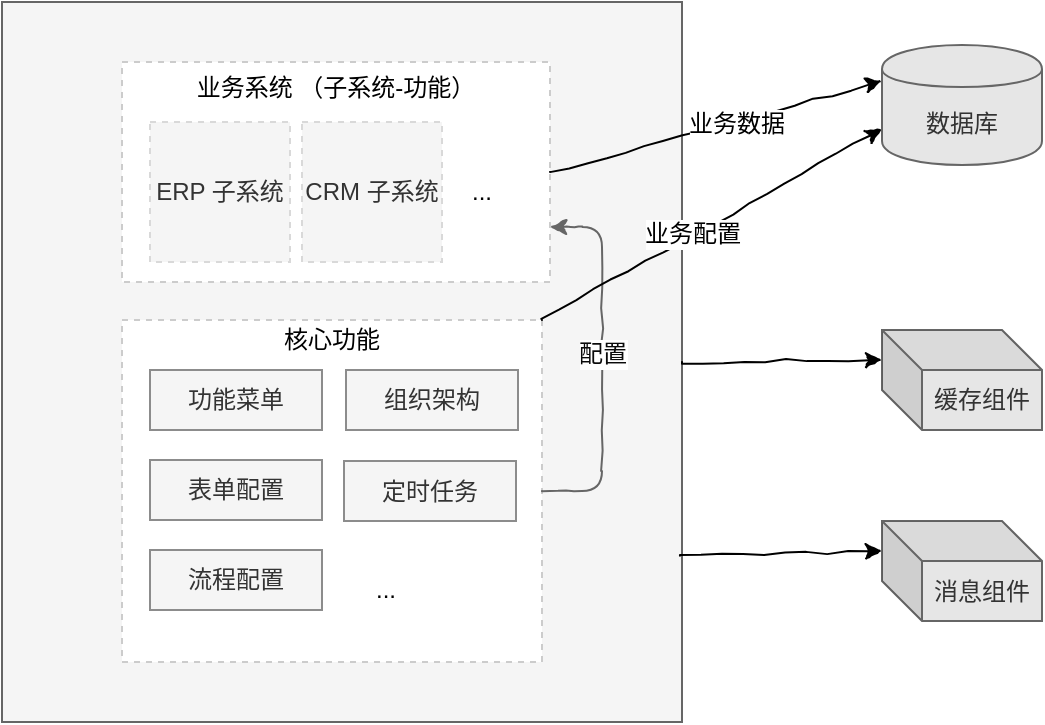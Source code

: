 <mxfile version="12.9.3" type="github">
  <diagram id="brTCYtf2TPWAmigMn0IH" name="第 1 页">
    <mxGraphModel dx="1432" dy="762" grid="1" gridSize="10" guides="1" tooltips="1" connect="1" arrows="1" fold="1" page="1" pageScale="1" pageWidth="827" pageHeight="1169" math="0" shadow="0">
      <root>
        <mxCell id="0" />
        <mxCell id="1" parent="0" />
        <mxCell id="SQgpO2C7iJvkAOr_sDY4-64" value="" style="group;dashed=1;strokeColor=none;" vertex="1" connectable="0" parent="1">
          <mxGeometry x="149" y="40" width="520" height="360" as="geometry" />
        </mxCell>
        <mxCell id="SQgpO2C7iJvkAOr_sDY4-25" value="&lt;br&gt;&lt;br&gt;&lt;br&gt;" style="whiteSpace=wrap;html=1;fillColor=#f5f5f5;strokeColor=#666666;fontColor=#333333;" vertex="1" parent="SQgpO2C7iJvkAOr_sDY4-64">
          <mxGeometry width="340" height="360" as="geometry" />
        </mxCell>
        <mxCell id="SQgpO2C7iJvkAOr_sDY4-19" value="&lt;br&gt;&lt;br&gt;&lt;br&gt;" style="whiteSpace=wrap;html=1;dashed=1;strokeColor=#CCCCCC;" vertex="1" parent="SQgpO2C7iJvkAOr_sDY4-64">
          <mxGeometry x="60" y="159" width="210" height="171" as="geometry" />
        </mxCell>
        <mxCell id="SQgpO2C7iJvkAOr_sDY4-8" value="数据库" style="shape=cylinder;whiteSpace=wrap;html=1;boundedLbl=1;backgroundOutline=1;fillColor=#E6E6E6;strokeColor=#666666;fontColor=#333333;" vertex="1" parent="SQgpO2C7iJvkAOr_sDY4-64">
          <mxGeometry x="440" y="21.5" width="80" height="60" as="geometry" />
        </mxCell>
        <mxCell id="SQgpO2C7iJvkAOr_sDY4-20" value="功能菜单" style="rounded=0;whiteSpace=wrap;html=1;fillColor=#f5f5f5;strokeColor=#8C8C8C;fontColor=#333333;" vertex="1" parent="SQgpO2C7iJvkAOr_sDY4-64">
          <mxGeometry x="74" y="184" width="86" height="30" as="geometry" />
        </mxCell>
        <mxCell id="SQgpO2C7iJvkAOr_sDY4-21" value="组织架构" style="rounded=0;whiteSpace=wrap;html=1;fillColor=#f5f5f5;strokeColor=#8C8C8C;fontColor=#333333;" vertex="1" parent="SQgpO2C7iJvkAOr_sDY4-64">
          <mxGeometry x="172" y="184" width="86" height="30" as="geometry" />
        </mxCell>
        <mxCell id="SQgpO2C7iJvkAOr_sDY4-22" value="表单配置" style="rounded=0;whiteSpace=wrap;html=1;fillColor=#f5f5f5;strokeColor=#8C8C8C;fontColor=#333333;" vertex="1" parent="SQgpO2C7iJvkAOr_sDY4-64">
          <mxGeometry x="74" y="229" width="86" height="30" as="geometry" />
        </mxCell>
        <mxCell id="SQgpO2C7iJvkAOr_sDY4-23" value="流程配置" style="rounded=0;whiteSpace=wrap;html=1;fillColor=#f5f5f5;strokeColor=#8C8C8C;fontColor=#333333;" vertex="1" parent="SQgpO2C7iJvkAOr_sDY4-64">
          <mxGeometry x="74" y="274" width="86" height="30" as="geometry" />
        </mxCell>
        <mxCell id="SQgpO2C7iJvkAOr_sDY4-27" value="&lt;br&gt;&lt;br&gt;&lt;br&gt;" style="whiteSpace=wrap;html=1;dashed=1;strokeColor=#CCCCCC;" vertex="1" parent="SQgpO2C7iJvkAOr_sDY4-64">
          <mxGeometry x="60" y="30" width="214" height="110" as="geometry" />
        </mxCell>
        <mxCell id="SQgpO2C7iJvkAOr_sDY4-28" value="业务系统 （子系统-功能）" style="text;html=1;strokeColor=none;fillColor=none;align=center;verticalAlign=middle;whiteSpace=wrap;rounded=0;dashed=1;" vertex="1" parent="SQgpO2C7iJvkAOr_sDY4-64">
          <mxGeometry x="92" y="33" width="150" height="20" as="geometry" />
        </mxCell>
        <mxCell id="SQgpO2C7iJvkAOr_sDY4-35" value="ERP 子系统" style="rounded=0;whiteSpace=wrap;html=1;fillColor=#f5f5f5;strokeColor=#D9D9D9;fontColor=#333333;dashed=1;" vertex="1" parent="SQgpO2C7iJvkAOr_sDY4-64">
          <mxGeometry x="74" y="60" width="70" height="70" as="geometry" />
        </mxCell>
        <mxCell id="SQgpO2C7iJvkAOr_sDY4-36" value="CRM 子系统" style="rounded=0;whiteSpace=wrap;html=1;fillColor=#f5f5f5;strokeColor=#D9D9D9;fontColor=#333333;dashed=1;" vertex="1" parent="SQgpO2C7iJvkAOr_sDY4-64">
          <mxGeometry x="150" y="60" width="70" height="70" as="geometry" />
        </mxCell>
        <mxCell id="SQgpO2C7iJvkAOr_sDY4-37" value="核心功能" style="text;html=1;strokeColor=none;fillColor=none;align=center;verticalAlign=middle;whiteSpace=wrap;rounded=0;dashed=1;" vertex="1" parent="SQgpO2C7iJvkAOr_sDY4-64">
          <mxGeometry x="90" y="159" width="150" height="20" as="geometry" />
        </mxCell>
        <mxCell id="SQgpO2C7iJvkAOr_sDY4-38" value="" style="endArrow=classic;html=1;exitX=1;exitY=0.5;exitDx=0;exitDy=0;edgeStyle=orthogonalEdgeStyle;entryX=1;entryY=0.75;entryDx=0;entryDy=0;elbow=vertical;comic=1;strokeColor=#666666;" edge="1" parent="SQgpO2C7iJvkAOr_sDY4-64" source="SQgpO2C7iJvkAOr_sDY4-19" target="SQgpO2C7iJvkAOr_sDY4-27">
          <mxGeometry width="50" height="50" relative="1" as="geometry">
            <mxPoint x="250" y="330" as="sourcePoint" />
            <mxPoint x="-100" y="220" as="targetPoint" />
            <Array as="points">
              <mxPoint x="300" y="245" />
              <mxPoint x="300" y="113" />
            </Array>
          </mxGeometry>
        </mxCell>
        <mxCell id="SQgpO2C7iJvkAOr_sDY4-39" value="配置" style="text;html=1;align=center;verticalAlign=middle;resizable=0;points=[];labelBackgroundColor=#ffffff;fontColor=#0A0A0A;" vertex="1" connectable="0" parent="SQgpO2C7iJvkAOr_sDY4-38">
          <mxGeometry x="0.113" relative="1" as="geometry">
            <mxPoint y="5.5" as="offset" />
          </mxGeometry>
        </mxCell>
        <mxCell id="SQgpO2C7iJvkAOr_sDY4-40" value="定时任务" style="rounded=0;whiteSpace=wrap;html=1;fillColor=#f5f5f5;strokeColor=#8C8C8C;fontColor=#333333;" vertex="1" parent="SQgpO2C7iJvkAOr_sDY4-64">
          <mxGeometry x="171" y="229.5" width="86" height="30" as="geometry" />
        </mxCell>
        <mxCell id="SQgpO2C7iJvkAOr_sDY4-44" value="" style="endArrow=classic;html=1;exitX=1;exitY=0;exitDx=0;exitDy=0;entryX=0;entryY=0.7;entryDx=0;entryDy=0;comic=1;" edge="1" parent="SQgpO2C7iJvkAOr_sDY4-64" source="SQgpO2C7iJvkAOr_sDY4-19" target="SQgpO2C7iJvkAOr_sDY4-8">
          <mxGeometry width="50" height="50" relative="1" as="geometry">
            <mxPoint x="250" y="330" as="sourcePoint" />
            <mxPoint x="300" y="280" as="targetPoint" />
          </mxGeometry>
        </mxCell>
        <mxCell id="SQgpO2C7iJvkAOr_sDY4-49" value="业务配置" style="text;html=1;align=center;verticalAlign=middle;resizable=0;points=[];labelBackgroundColor=#ffffff;" vertex="1" connectable="0" parent="SQgpO2C7iJvkAOr_sDY4-44">
          <mxGeometry x="-0.115" y="1" relative="1" as="geometry">
            <mxPoint as="offset" />
          </mxGeometry>
        </mxCell>
        <mxCell id="SQgpO2C7iJvkAOr_sDY4-48" value="" style="endArrow=classic;html=1;exitX=1;exitY=0.5;exitDx=0;exitDy=0;entryX=0;entryY=0.3;entryDx=0;entryDy=0;comic=1;" edge="1" parent="SQgpO2C7iJvkAOr_sDY4-64" source="SQgpO2C7iJvkAOr_sDY4-27" target="SQgpO2C7iJvkAOr_sDY4-8">
          <mxGeometry width="50" height="50" relative="1" as="geometry">
            <mxPoint x="250" y="330" as="sourcePoint" />
            <mxPoint x="300" y="280" as="targetPoint" />
          </mxGeometry>
        </mxCell>
        <mxCell id="SQgpO2C7iJvkAOr_sDY4-50" value="业务数据" style="text;html=1;align=center;verticalAlign=middle;resizable=0;points=[];labelBackgroundColor=#ffffff;" vertex="1" connectable="0" parent="SQgpO2C7iJvkAOr_sDY4-48">
          <mxGeometry x="0.109" y="-1" relative="1" as="geometry">
            <mxPoint as="offset" />
          </mxGeometry>
        </mxCell>
        <mxCell id="SQgpO2C7iJvkAOr_sDY4-51" value="缓存组件" style="shape=cube;whiteSpace=wrap;html=1;boundedLbl=1;backgroundOutline=1;darkOpacity=0.05;darkOpacity2=0.1;fillColor=#E6E6E6;strokeColor=#666666;fontColor=#333333;" vertex="1" parent="SQgpO2C7iJvkAOr_sDY4-64">
          <mxGeometry x="440" y="164" width="80" height="50" as="geometry" />
        </mxCell>
        <mxCell id="SQgpO2C7iJvkAOr_sDY4-52" value="消息组件" style="shape=cube;whiteSpace=wrap;html=1;boundedLbl=1;backgroundOutline=1;darkOpacity=0.05;darkOpacity2=0.1;fillColor=#E6E6E6;strokeColor=#666666;fontColor=#333333;" vertex="1" parent="SQgpO2C7iJvkAOr_sDY4-64">
          <mxGeometry x="440" y="259.5" width="80" height="50" as="geometry" />
        </mxCell>
        <mxCell id="SQgpO2C7iJvkAOr_sDY4-55" value="" style="endArrow=classic;html=1;exitX=1;exitY=0.5;exitDx=0;exitDy=0;entryX=0;entryY=0;entryDx=0;entryDy=15;entryPerimeter=0;comic=1;" edge="1" parent="SQgpO2C7iJvkAOr_sDY4-64" source="SQgpO2C7iJvkAOr_sDY4-25" target="SQgpO2C7iJvkAOr_sDY4-51">
          <mxGeometry width="50" height="50" relative="1" as="geometry">
            <mxPoint x="250" y="330" as="sourcePoint" />
            <mxPoint x="300" y="280" as="targetPoint" />
          </mxGeometry>
        </mxCell>
        <mxCell id="SQgpO2C7iJvkAOr_sDY4-56" value="" style="endArrow=classic;html=1;exitX=0.997;exitY=0.769;exitDx=0;exitDy=0;entryX=0;entryY=0;entryDx=0;entryDy=15;entryPerimeter=0;comic=1;exitPerimeter=0;" edge="1" parent="SQgpO2C7iJvkAOr_sDY4-64" source="SQgpO2C7iJvkAOr_sDY4-25" target="SQgpO2C7iJvkAOr_sDY4-52">
          <mxGeometry width="50" height="50" relative="1" as="geometry">
            <mxPoint x="300" y="210" as="sourcePoint" />
            <mxPoint x="490" y="239" as="targetPoint" />
          </mxGeometry>
        </mxCell>
        <mxCell id="SQgpO2C7iJvkAOr_sDY4-63" value="..." style="text;html=1;strokeColor=none;fillColor=none;align=center;verticalAlign=middle;whiteSpace=wrap;rounded=0;" vertex="1" parent="SQgpO2C7iJvkAOr_sDY4-64">
          <mxGeometry x="220" y="85" width="40" height="20" as="geometry" />
        </mxCell>
        <mxCell id="SQgpO2C7iJvkAOr_sDY4-65" value="..." style="text;html=1;strokeColor=none;fillColor=none;align=center;verticalAlign=middle;whiteSpace=wrap;rounded=0;" vertex="1" parent="SQgpO2C7iJvkAOr_sDY4-64">
          <mxGeometry x="172" y="284" width="40" height="20" as="geometry" />
        </mxCell>
      </root>
    </mxGraphModel>
  </diagram>
</mxfile>
